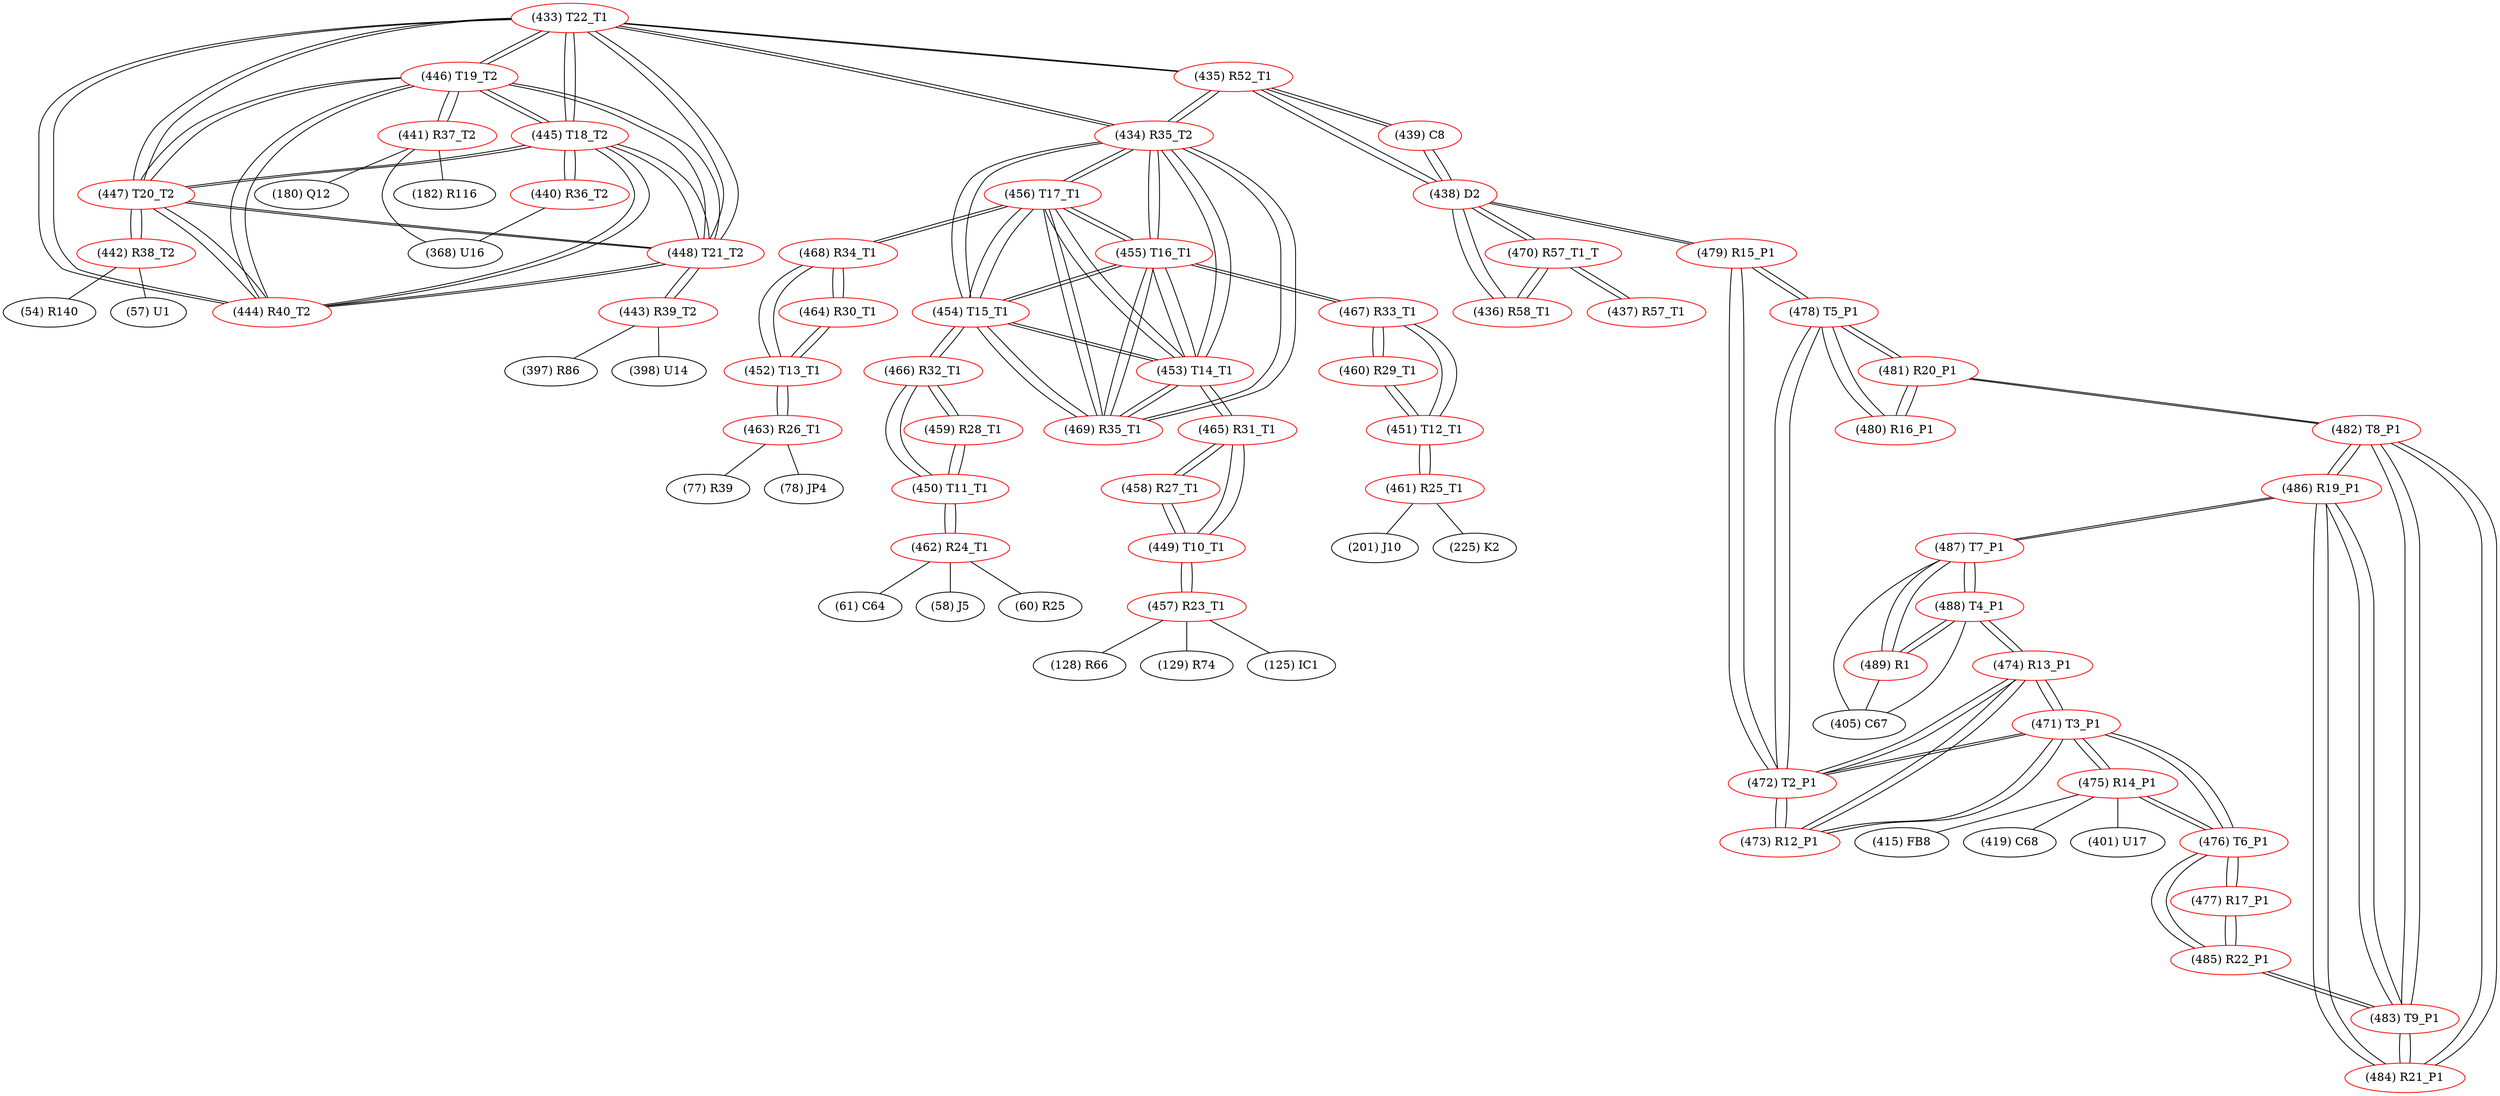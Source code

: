 graph {
	433 [label="(433) T22_T1" color=red]
	446 [label="(446) T19_T2"]
	445 [label="(445) T18_T2"]
	444 [label="(444) R40_T2"]
	448 [label="(448) T21_T2"]
	447 [label="(447) T20_T2"]
	435 [label="(435) R52_T1"]
	434 [label="(434) R35_T2"]
	434 [label="(434) R35_T2" color=red]
	455 [label="(455) T16_T1"]
	454 [label="(454) T15_T1"]
	469 [label="(469) R35_T1"]
	453 [label="(453) T14_T1"]
	456 [label="(456) T17_T1"]
	435 [label="(435) R52_T1"]
	433 [label="(433) T22_T1"]
	435 [label="(435) R52_T1" color=red]
	438 [label="(438) D2"]
	439 [label="(439) C8"]
	434 [label="(434) R35_T2"]
	433 [label="(433) T22_T1"]
	436 [label="(436) R58_T1" color=red]
	470 [label="(470) R57_T1_T"]
	438 [label="(438) D2"]
	437 [label="(437) R57_T1" color=red]
	470 [label="(470) R57_T1_T"]
	438 [label="(438) D2" color=red]
	435 [label="(435) R52_T1"]
	439 [label="(439) C8"]
	436 [label="(436) R58_T1"]
	470 [label="(470) R57_T1_T"]
	479 [label="(479) R15_P1"]
	439 [label="(439) C8" color=red]
	438 [label="(438) D2"]
	435 [label="(435) R52_T1"]
	440 [label="(440) R36_T2" color=red]
	368 [label="(368) U16"]
	445 [label="(445) T18_T2"]
	441 [label="(441) R37_T2" color=red]
	368 [label="(368) U16"]
	182 [label="(182) R116"]
	180 [label="(180) Q12"]
	446 [label="(446) T19_T2"]
	442 [label="(442) R38_T2" color=red]
	54 [label="(54) R140"]
	57 [label="(57) U1"]
	447 [label="(447) T20_T2"]
	443 [label="(443) R39_T2" color=red]
	397 [label="(397) R86"]
	398 [label="(398) U14"]
	448 [label="(448) T21_T2"]
	444 [label="(444) R40_T2" color=red]
	433 [label="(433) T22_T1"]
	446 [label="(446) T19_T2"]
	445 [label="(445) T18_T2"]
	448 [label="(448) T21_T2"]
	447 [label="(447) T20_T2"]
	445 [label="(445) T18_T2" color=red]
	433 [label="(433) T22_T1"]
	446 [label="(446) T19_T2"]
	444 [label="(444) R40_T2"]
	448 [label="(448) T21_T2"]
	447 [label="(447) T20_T2"]
	440 [label="(440) R36_T2"]
	446 [label="(446) T19_T2" color=red]
	433 [label="(433) T22_T1"]
	445 [label="(445) T18_T2"]
	444 [label="(444) R40_T2"]
	448 [label="(448) T21_T2"]
	447 [label="(447) T20_T2"]
	441 [label="(441) R37_T2"]
	447 [label="(447) T20_T2" color=red]
	433 [label="(433) T22_T1"]
	446 [label="(446) T19_T2"]
	445 [label="(445) T18_T2"]
	444 [label="(444) R40_T2"]
	448 [label="(448) T21_T2"]
	442 [label="(442) R38_T2"]
	448 [label="(448) T21_T2" color=red]
	433 [label="(433) T22_T1"]
	446 [label="(446) T19_T2"]
	445 [label="(445) T18_T2"]
	444 [label="(444) R40_T2"]
	447 [label="(447) T20_T2"]
	443 [label="(443) R39_T2"]
	449 [label="(449) T10_T1" color=red]
	457 [label="(457) R23_T1"]
	465 [label="(465) R31_T1"]
	458 [label="(458) R27_T1"]
	450 [label="(450) T11_T1" color=red]
	462 [label="(462) R24_T1"]
	466 [label="(466) R32_T1"]
	459 [label="(459) R28_T1"]
	451 [label="(451) T12_T1" color=red]
	467 [label="(467) R33_T1"]
	460 [label="(460) R29_T1"]
	461 [label="(461) R25_T1"]
	452 [label="(452) T13_T1" color=red]
	464 [label="(464) R30_T1"]
	468 [label="(468) R34_T1"]
	463 [label="(463) R26_T1"]
	453 [label="(453) T14_T1" color=red]
	455 [label="(455) T16_T1"]
	454 [label="(454) T15_T1"]
	469 [label="(469) R35_T1"]
	456 [label="(456) T17_T1"]
	434 [label="(434) R35_T2"]
	465 [label="(465) R31_T1"]
	454 [label="(454) T15_T1" color=red]
	455 [label="(455) T16_T1"]
	469 [label="(469) R35_T1"]
	453 [label="(453) T14_T1"]
	456 [label="(456) T17_T1"]
	434 [label="(434) R35_T2"]
	466 [label="(466) R32_T1"]
	455 [label="(455) T16_T1" color=red]
	454 [label="(454) T15_T1"]
	469 [label="(469) R35_T1"]
	453 [label="(453) T14_T1"]
	456 [label="(456) T17_T1"]
	434 [label="(434) R35_T2"]
	467 [label="(467) R33_T1"]
	456 [label="(456) T17_T1" color=red]
	455 [label="(455) T16_T1"]
	454 [label="(454) T15_T1"]
	469 [label="(469) R35_T1"]
	453 [label="(453) T14_T1"]
	434 [label="(434) R35_T2"]
	468 [label="(468) R34_T1"]
	457 [label="(457) R23_T1" color=red]
	129 [label="(129) R74"]
	125 [label="(125) IC1"]
	128 [label="(128) R66"]
	449 [label="(449) T10_T1"]
	458 [label="(458) R27_T1" color=red]
	449 [label="(449) T10_T1"]
	465 [label="(465) R31_T1"]
	459 [label="(459) R28_T1" color=red]
	466 [label="(466) R32_T1"]
	450 [label="(450) T11_T1"]
	460 [label="(460) R29_T1" color=red]
	467 [label="(467) R33_T1"]
	451 [label="(451) T12_T1"]
	461 [label="(461) R25_T1" color=red]
	201 [label="(201) J10"]
	225 [label="(225) K2"]
	451 [label="(451) T12_T1"]
	462 [label="(462) R24_T1" color=red]
	60 [label="(60) R25"]
	61 [label="(61) C64"]
	58 [label="(58) J5"]
	450 [label="(450) T11_T1"]
	463 [label="(463) R26_T1" color=red]
	77 [label="(77) R39"]
	78 [label="(78) JP4"]
	452 [label="(452) T13_T1"]
	464 [label="(464) R30_T1" color=red]
	468 [label="(468) R34_T1"]
	452 [label="(452) T13_T1"]
	465 [label="(465) R31_T1" color=red]
	449 [label="(449) T10_T1"]
	458 [label="(458) R27_T1"]
	453 [label="(453) T14_T1"]
	466 [label="(466) R32_T1" color=red]
	454 [label="(454) T15_T1"]
	459 [label="(459) R28_T1"]
	450 [label="(450) T11_T1"]
	467 [label="(467) R33_T1" color=red]
	455 [label="(455) T16_T1"]
	460 [label="(460) R29_T1"]
	451 [label="(451) T12_T1"]
	468 [label="(468) R34_T1" color=red]
	456 [label="(456) T17_T1"]
	464 [label="(464) R30_T1"]
	452 [label="(452) T13_T1"]
	469 [label="(469) R35_T1" color=red]
	455 [label="(455) T16_T1"]
	454 [label="(454) T15_T1"]
	453 [label="(453) T14_T1"]
	456 [label="(456) T17_T1"]
	434 [label="(434) R35_T2"]
	470 [label="(470) R57_T1_T" color=red]
	436 [label="(436) R58_T1"]
	438 [label="(438) D2"]
	437 [label="(437) R57_T1"]
	471 [label="(471) T3_P1" color=red]
	475 [label="(475) R14_P1"]
	476 [label="(476) T6_P1"]
	474 [label="(474) R13_P1"]
	473 [label="(473) R12_P1"]
	472 [label="(472) T2_P1"]
	472 [label="(472) T2_P1" color=red]
	474 [label="(474) R13_P1"]
	471 [label="(471) T3_P1"]
	473 [label="(473) R12_P1"]
	478 [label="(478) T5_P1"]
	479 [label="(479) R15_P1"]
	473 [label="(473) R12_P1" color=red]
	474 [label="(474) R13_P1"]
	471 [label="(471) T3_P1"]
	472 [label="(472) T2_P1"]
	474 [label="(474) R13_P1" color=red]
	488 [label="(488) T4_P1"]
	471 [label="(471) T3_P1"]
	473 [label="(473) R12_P1"]
	472 [label="(472) T2_P1"]
	475 [label="(475) R14_P1" color=red]
	415 [label="(415) FB8"]
	419 [label="(419) C68"]
	401 [label="(401) U17"]
	471 [label="(471) T3_P1"]
	476 [label="(476) T6_P1"]
	476 [label="(476) T6_P1" color=red]
	475 [label="(475) R14_P1"]
	471 [label="(471) T3_P1"]
	485 [label="(485) R22_P1"]
	477 [label="(477) R17_P1"]
	477 [label="(477) R17_P1" color=red]
	485 [label="(485) R22_P1"]
	476 [label="(476) T6_P1"]
	478 [label="(478) T5_P1" color=red]
	472 [label="(472) T2_P1"]
	479 [label="(479) R15_P1"]
	480 [label="(480) R16_P1"]
	481 [label="(481) R20_P1"]
	479 [label="(479) R15_P1" color=red]
	438 [label="(438) D2"]
	472 [label="(472) T2_P1"]
	478 [label="(478) T5_P1"]
	480 [label="(480) R16_P1" color=red]
	478 [label="(478) T5_P1"]
	481 [label="(481) R20_P1"]
	481 [label="(481) R20_P1" color=red]
	482 [label="(482) T8_P1"]
	480 [label="(480) R16_P1"]
	478 [label="(478) T5_P1"]
	482 [label="(482) T8_P1" color=red]
	483 [label="(483) T9_P1"]
	484 [label="(484) R21_P1"]
	486 [label="(486) R19_P1"]
	481 [label="(481) R20_P1"]
	483 [label="(483) T9_P1" color=red]
	485 [label="(485) R22_P1"]
	484 [label="(484) R21_P1"]
	482 [label="(482) T8_P1"]
	486 [label="(486) R19_P1"]
	484 [label="(484) R21_P1" color=red]
	483 [label="(483) T9_P1"]
	482 [label="(482) T8_P1"]
	486 [label="(486) R19_P1"]
	485 [label="(485) R22_P1" color=red]
	483 [label="(483) T9_P1"]
	476 [label="(476) T6_P1"]
	477 [label="(477) R17_P1"]
	486 [label="(486) R19_P1" color=red]
	483 [label="(483) T9_P1"]
	484 [label="(484) R21_P1"]
	482 [label="(482) T8_P1"]
	487 [label="(487) T7_P1"]
	487 [label="(487) T7_P1" color=red]
	489 [label="(489) R1"]
	488 [label="(488) T4_P1"]
	405 [label="(405) C67"]
	486 [label="(486) R19_P1"]
	488 [label="(488) T4_P1" color=red]
	474 [label="(474) R13_P1"]
	489 [label="(489) R1"]
	487 [label="(487) T7_P1"]
	405 [label="(405) C67"]
	489 [label="(489) R1" color=red]
	488 [label="(488) T4_P1"]
	487 [label="(487) T7_P1"]
	405 [label="(405) C67"]
	433 -- 446
	433 -- 445
	433 -- 444
	433 -- 448
	433 -- 447
	433 -- 435
	433 -- 434
	434 -- 455
	434 -- 454
	434 -- 469
	434 -- 453
	434 -- 456
	434 -- 435
	434 -- 433
	435 -- 438
	435 -- 439
	435 -- 434
	435 -- 433
	436 -- 470
	436 -- 438
	437 -- 470
	438 -- 435
	438 -- 439
	438 -- 436
	438 -- 470
	438 -- 479
	439 -- 438
	439 -- 435
	440 -- 368
	440 -- 445
	441 -- 368
	441 -- 182
	441 -- 180
	441 -- 446
	442 -- 54
	442 -- 57
	442 -- 447
	443 -- 397
	443 -- 398
	443 -- 448
	444 -- 433
	444 -- 446
	444 -- 445
	444 -- 448
	444 -- 447
	445 -- 433
	445 -- 446
	445 -- 444
	445 -- 448
	445 -- 447
	445 -- 440
	446 -- 433
	446 -- 445
	446 -- 444
	446 -- 448
	446 -- 447
	446 -- 441
	447 -- 433
	447 -- 446
	447 -- 445
	447 -- 444
	447 -- 448
	447 -- 442
	448 -- 433
	448 -- 446
	448 -- 445
	448 -- 444
	448 -- 447
	448 -- 443
	449 -- 457
	449 -- 465
	449 -- 458
	450 -- 462
	450 -- 466
	450 -- 459
	451 -- 467
	451 -- 460
	451 -- 461
	452 -- 464
	452 -- 468
	452 -- 463
	453 -- 455
	453 -- 454
	453 -- 469
	453 -- 456
	453 -- 434
	453 -- 465
	454 -- 455
	454 -- 469
	454 -- 453
	454 -- 456
	454 -- 434
	454 -- 466
	455 -- 454
	455 -- 469
	455 -- 453
	455 -- 456
	455 -- 434
	455 -- 467
	456 -- 455
	456 -- 454
	456 -- 469
	456 -- 453
	456 -- 434
	456 -- 468
	457 -- 129
	457 -- 125
	457 -- 128
	457 -- 449
	458 -- 449
	458 -- 465
	459 -- 466
	459 -- 450
	460 -- 467
	460 -- 451
	461 -- 201
	461 -- 225
	461 -- 451
	462 -- 60
	462 -- 61
	462 -- 58
	462 -- 450
	463 -- 77
	463 -- 78
	463 -- 452
	464 -- 468
	464 -- 452
	465 -- 449
	465 -- 458
	465 -- 453
	466 -- 454
	466 -- 459
	466 -- 450
	467 -- 455
	467 -- 460
	467 -- 451
	468 -- 456
	468 -- 464
	468 -- 452
	469 -- 455
	469 -- 454
	469 -- 453
	469 -- 456
	469 -- 434
	470 -- 436
	470 -- 438
	470 -- 437
	471 -- 475
	471 -- 476
	471 -- 474
	471 -- 473
	471 -- 472
	472 -- 474
	472 -- 471
	472 -- 473
	472 -- 478
	472 -- 479
	473 -- 474
	473 -- 471
	473 -- 472
	474 -- 488
	474 -- 471
	474 -- 473
	474 -- 472
	475 -- 415
	475 -- 419
	475 -- 401
	475 -- 471
	475 -- 476
	476 -- 475
	476 -- 471
	476 -- 485
	476 -- 477
	477 -- 485
	477 -- 476
	478 -- 472
	478 -- 479
	478 -- 480
	478 -- 481
	479 -- 438
	479 -- 472
	479 -- 478
	480 -- 478
	480 -- 481
	481 -- 482
	481 -- 480
	481 -- 478
	482 -- 483
	482 -- 484
	482 -- 486
	482 -- 481
	483 -- 485
	483 -- 484
	483 -- 482
	483 -- 486
	484 -- 483
	484 -- 482
	484 -- 486
	485 -- 483
	485 -- 476
	485 -- 477
	486 -- 483
	486 -- 484
	486 -- 482
	486 -- 487
	487 -- 489
	487 -- 488
	487 -- 405
	487 -- 486
	488 -- 474
	488 -- 489
	488 -- 487
	488 -- 405
	489 -- 488
	489 -- 487
	489 -- 405
}